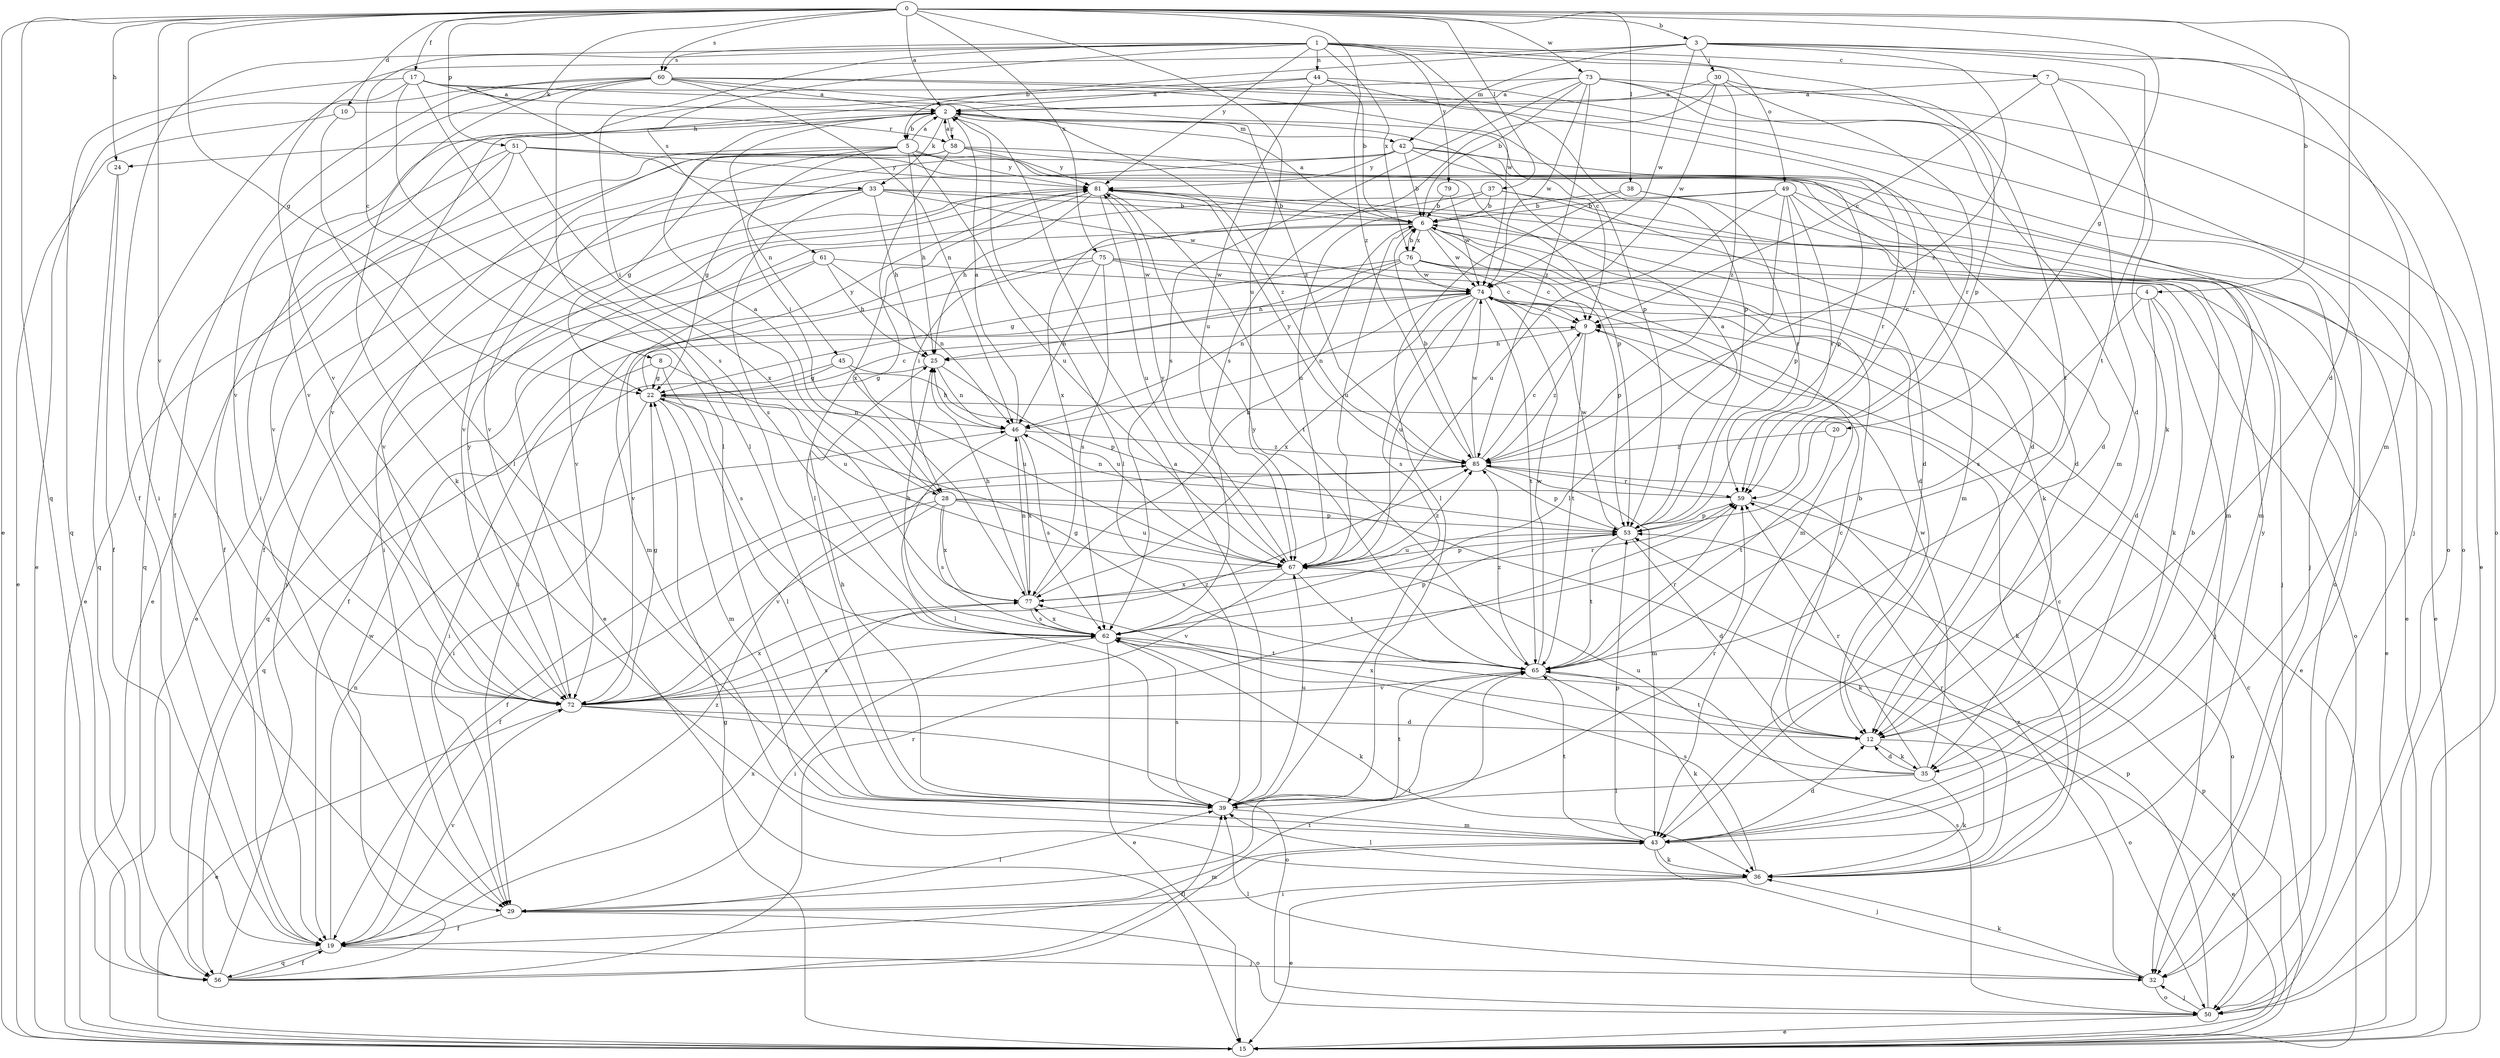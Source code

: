 strict digraph  {
0;
1;
2;
3;
4;
5;
6;
7;
8;
9;
10;
12;
15;
17;
19;
20;
22;
24;
25;
28;
29;
30;
32;
33;
35;
36;
37;
38;
39;
42;
43;
44;
45;
46;
49;
50;
51;
53;
56;
58;
59;
60;
61;
62;
65;
67;
72;
73;
74;
75;
76;
77;
79;
81;
85;
0 -> 2  [label=a];
0 -> 3  [label=b];
0 -> 4  [label=b];
0 -> 10  [label=d];
0 -> 12  [label=d];
0 -> 15  [label=e];
0 -> 17  [label=f];
0 -> 20  [label=g];
0 -> 22  [label=g];
0 -> 24  [label=h];
0 -> 33  [label=k];
0 -> 37  [label=l];
0 -> 38  [label=l];
0 -> 51  [label=p];
0 -> 56  [label=q];
0 -> 60  [label=s];
0 -> 67  [label=u];
0 -> 72  [label=v];
0 -> 73  [label=w];
0 -> 75  [label=x];
0 -> 85  [label=z];
1 -> 7  [label=c];
1 -> 8  [label=c];
1 -> 19  [label=f];
1 -> 28  [label=i];
1 -> 44  [label=n];
1 -> 49  [label=o];
1 -> 53  [label=p];
1 -> 60  [label=s];
1 -> 61  [label=s];
1 -> 74  [label=w];
1 -> 76  [label=x];
1 -> 79  [label=y];
1 -> 81  [label=y];
2 -> 5  [label=b];
2 -> 24  [label=h];
2 -> 28  [label=i];
2 -> 33  [label=k];
2 -> 39  [label=l];
2 -> 42  [label=m];
2 -> 58  [label=r];
2 -> 72  [label=v];
2 -> 85  [label=z];
3 -> 5  [label=b];
3 -> 30  [label=j];
3 -> 42  [label=m];
3 -> 43  [label=m];
3 -> 50  [label=o];
3 -> 65  [label=t];
3 -> 72  [label=v];
3 -> 74  [label=w];
3 -> 85  [label=z];
4 -> 9  [label=c];
4 -> 12  [label=d];
4 -> 32  [label=j];
4 -> 35  [label=k];
4 -> 62  [label=s];
5 -> 2  [label=a];
5 -> 15  [label=e];
5 -> 19  [label=f];
5 -> 22  [label=g];
5 -> 25  [label=h];
5 -> 43  [label=m];
5 -> 45  [label=n];
5 -> 67  [label=u];
5 -> 81  [label=y];
6 -> 2  [label=a];
6 -> 12  [label=d];
6 -> 28  [label=i];
6 -> 35  [label=k];
6 -> 43  [label=m];
6 -> 67  [label=u];
6 -> 72  [label=v];
6 -> 74  [label=w];
6 -> 76  [label=x];
7 -> 2  [label=a];
7 -> 9  [label=c];
7 -> 35  [label=k];
7 -> 43  [label=m];
7 -> 50  [label=o];
8 -> 22  [label=g];
8 -> 29  [label=i];
8 -> 62  [label=s];
8 -> 67  [label=u];
9 -> 25  [label=h];
9 -> 65  [label=t];
9 -> 85  [label=z];
10 -> 15  [label=e];
10 -> 39  [label=l];
10 -> 58  [label=r];
12 -> 9  [label=c];
12 -> 15  [label=e];
12 -> 35  [label=k];
12 -> 65  [label=t];
12 -> 77  [label=x];
15 -> 9  [label=c];
15 -> 22  [label=g];
15 -> 53  [label=p];
17 -> 2  [label=a];
17 -> 29  [label=i];
17 -> 39  [label=l];
17 -> 53  [label=p];
17 -> 56  [label=q];
17 -> 62  [label=s];
17 -> 85  [label=z];
19 -> 32  [label=j];
19 -> 46  [label=n];
19 -> 56  [label=q];
19 -> 72  [label=v];
19 -> 77  [label=x];
19 -> 85  [label=z];
20 -> 65  [label=t];
20 -> 85  [label=z];
22 -> 9  [label=c];
22 -> 29  [label=i];
22 -> 36  [label=k];
22 -> 39  [label=l];
22 -> 43  [label=m];
22 -> 46  [label=n];
22 -> 81  [label=y];
24 -> 19  [label=f];
24 -> 56  [label=q];
25 -> 22  [label=g];
25 -> 46  [label=n];
25 -> 67  [label=u];
28 -> 2  [label=a];
28 -> 19  [label=f];
28 -> 36  [label=k];
28 -> 53  [label=p];
28 -> 62  [label=s];
28 -> 67  [label=u];
28 -> 72  [label=v];
28 -> 77  [label=x];
29 -> 19  [label=f];
29 -> 39  [label=l];
29 -> 43  [label=m];
29 -> 50  [label=o];
29 -> 65  [label=t];
30 -> 2  [label=a];
30 -> 59  [label=r];
30 -> 62  [label=s];
30 -> 65  [label=t];
30 -> 74  [label=w];
30 -> 85  [label=z];
32 -> 36  [label=k];
32 -> 39  [label=l];
32 -> 50  [label=o];
32 -> 85  [label=z];
33 -> 6  [label=b];
33 -> 12  [label=d];
33 -> 15  [label=e];
33 -> 25  [label=h];
33 -> 62  [label=s];
33 -> 72  [label=v];
33 -> 74  [label=w];
35 -> 6  [label=b];
35 -> 12  [label=d];
35 -> 36  [label=k];
35 -> 39  [label=l];
35 -> 59  [label=r];
35 -> 67  [label=u];
35 -> 74  [label=w];
36 -> 9  [label=c];
36 -> 15  [label=e];
36 -> 29  [label=i];
36 -> 39  [label=l];
36 -> 59  [label=r];
36 -> 62  [label=s];
36 -> 81  [label=y];
37 -> 6  [label=b];
37 -> 12  [label=d];
37 -> 43  [label=m];
37 -> 67  [label=u];
37 -> 77  [label=x];
38 -> 6  [label=b];
38 -> 15  [label=e];
38 -> 39  [label=l];
38 -> 59  [label=r];
39 -> 2  [label=a];
39 -> 25  [label=h];
39 -> 43  [label=m];
39 -> 59  [label=r];
39 -> 62  [label=s];
39 -> 65  [label=t];
39 -> 67  [label=u];
42 -> 6  [label=b];
42 -> 12  [label=d];
42 -> 22  [label=g];
42 -> 53  [label=p];
42 -> 59  [label=r];
42 -> 72  [label=v];
42 -> 81  [label=y];
43 -> 6  [label=b];
43 -> 12  [label=d];
43 -> 19  [label=f];
43 -> 32  [label=j];
43 -> 36  [label=k];
43 -> 53  [label=p];
43 -> 65  [label=t];
44 -> 2  [label=a];
44 -> 6  [label=b];
44 -> 50  [label=o];
44 -> 53  [label=p];
44 -> 67  [label=u];
44 -> 72  [label=v];
45 -> 22  [label=g];
45 -> 53  [label=p];
45 -> 56  [label=q];
45 -> 67  [label=u];
46 -> 2  [label=a];
46 -> 25  [label=h];
46 -> 39  [label=l];
46 -> 62  [label=s];
46 -> 77  [label=x];
46 -> 85  [label=z];
49 -> 6  [label=b];
49 -> 15  [label=e];
49 -> 29  [label=i];
49 -> 39  [label=l];
49 -> 43  [label=m];
49 -> 53  [label=p];
49 -> 59  [label=r];
49 -> 67  [label=u];
50 -> 15  [label=e];
50 -> 32  [label=j];
50 -> 53  [label=p];
50 -> 62  [label=s];
51 -> 19  [label=f];
51 -> 32  [label=j];
51 -> 53  [label=p];
51 -> 56  [label=q];
51 -> 72  [label=v];
51 -> 77  [label=x];
51 -> 81  [label=y];
53 -> 2  [label=a];
53 -> 12  [label=d];
53 -> 65  [label=t];
53 -> 67  [label=u];
53 -> 74  [label=w];
56 -> 19  [label=f];
56 -> 39  [label=l];
56 -> 59  [label=r];
56 -> 65  [label=t];
56 -> 74  [label=w];
56 -> 81  [label=y];
58 -> 2  [label=a];
58 -> 12  [label=d];
58 -> 15  [label=e];
58 -> 50  [label=o];
58 -> 72  [label=v];
58 -> 77  [label=x];
58 -> 81  [label=y];
59 -> 46  [label=n];
59 -> 50  [label=o];
59 -> 53  [label=p];
60 -> 2  [label=a];
60 -> 9  [label=c];
60 -> 15  [label=e];
60 -> 19  [label=f];
60 -> 32  [label=j];
60 -> 36  [label=k];
60 -> 39  [label=l];
60 -> 46  [label=n];
60 -> 59  [label=r];
60 -> 72  [label=v];
61 -> 25  [label=h];
61 -> 43  [label=m];
61 -> 46  [label=n];
61 -> 56  [label=q];
61 -> 74  [label=w];
62 -> 15  [label=e];
62 -> 25  [label=h];
62 -> 29  [label=i];
62 -> 36  [label=k];
62 -> 53  [label=p];
62 -> 65  [label=t];
62 -> 77  [label=x];
65 -> 22  [label=g];
65 -> 36  [label=k];
65 -> 50  [label=o];
65 -> 59  [label=r];
65 -> 72  [label=v];
65 -> 74  [label=w];
65 -> 81  [label=y];
65 -> 85  [label=z];
67 -> 53  [label=p];
67 -> 65  [label=t];
67 -> 72  [label=v];
67 -> 77  [label=x];
67 -> 81  [label=y];
67 -> 85  [label=z];
72 -> 12  [label=d];
72 -> 15  [label=e];
72 -> 22  [label=g];
72 -> 50  [label=o];
72 -> 62  [label=s];
72 -> 77  [label=x];
72 -> 81  [label=y];
72 -> 85  [label=z];
73 -> 2  [label=a];
73 -> 6  [label=b];
73 -> 12  [label=d];
73 -> 15  [label=e];
73 -> 29  [label=i];
73 -> 32  [label=j];
73 -> 62  [label=s];
73 -> 74  [label=w];
73 -> 85  [label=z];
74 -> 9  [label=c];
74 -> 15  [label=e];
74 -> 46  [label=n];
74 -> 62  [label=s];
74 -> 65  [label=t];
74 -> 67  [label=u];
74 -> 72  [label=v];
74 -> 77  [label=x];
75 -> 9  [label=c];
75 -> 19  [label=f];
75 -> 29  [label=i];
75 -> 46  [label=n];
75 -> 50  [label=o];
75 -> 62  [label=s];
75 -> 74  [label=w];
76 -> 6  [label=b];
76 -> 9  [label=c];
76 -> 15  [label=e];
76 -> 22  [label=g];
76 -> 25  [label=h];
76 -> 46  [label=n];
76 -> 53  [label=p];
76 -> 74  [label=w];
77 -> 6  [label=b];
77 -> 25  [label=h];
77 -> 46  [label=n];
77 -> 59  [label=r];
77 -> 62  [label=s];
79 -> 6  [label=b];
79 -> 74  [label=w];
81 -> 6  [label=b];
81 -> 15  [label=e];
81 -> 25  [label=h];
81 -> 32  [label=j];
81 -> 39  [label=l];
81 -> 65  [label=t];
81 -> 67  [label=u];
85 -> 6  [label=b];
85 -> 9  [label=c];
85 -> 19  [label=f];
85 -> 43  [label=m];
85 -> 53  [label=p];
85 -> 59  [label=r];
85 -> 74  [label=w];
85 -> 81  [label=y];
}
